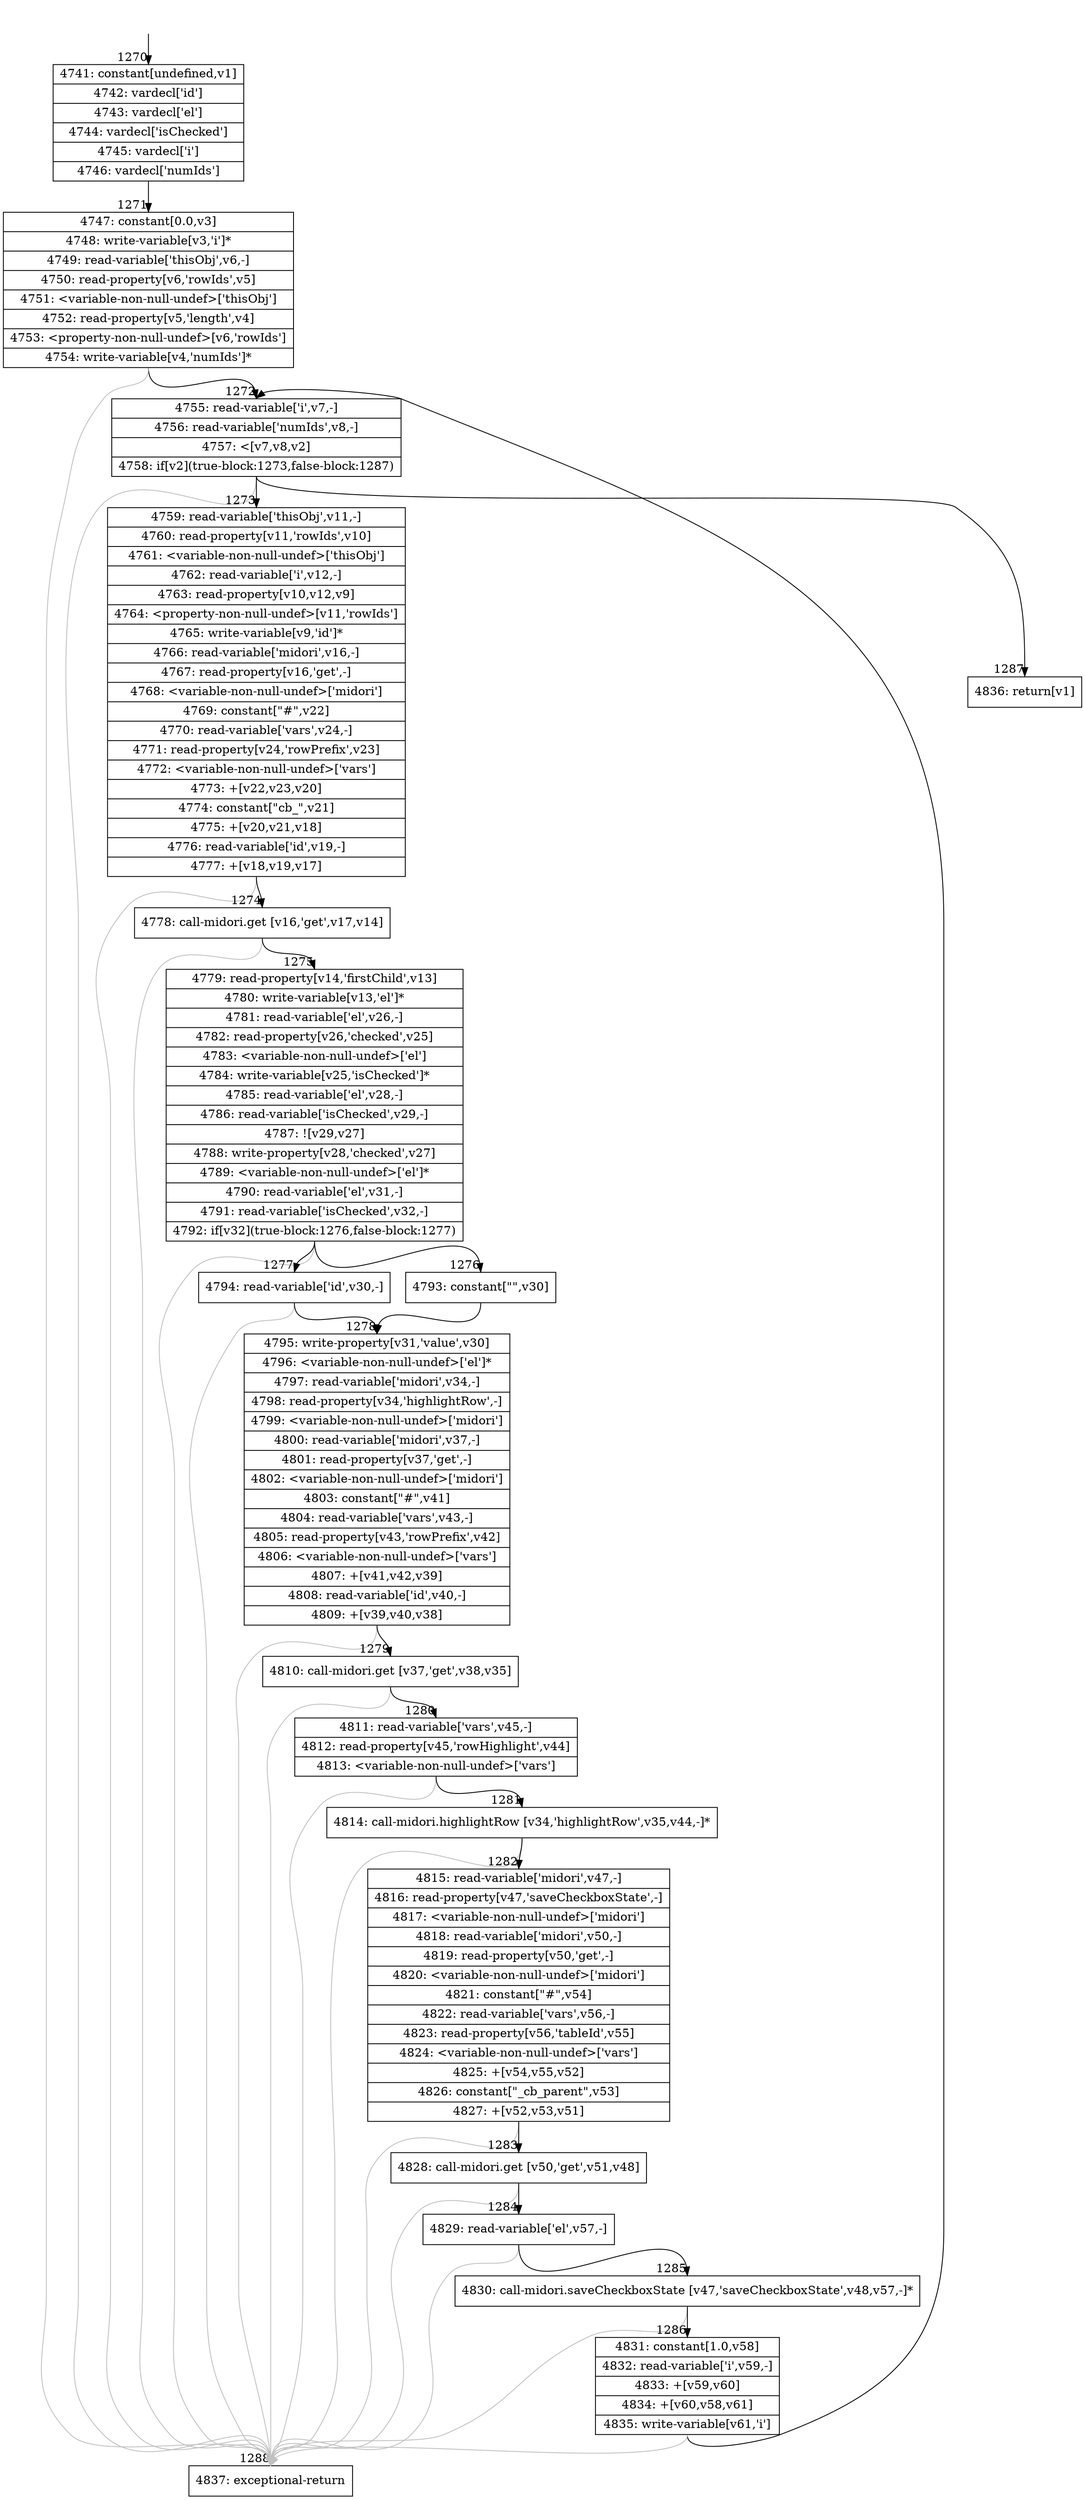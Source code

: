 digraph {
rankdir="TD"
BB_entry75[shape=none,label=""];
BB_entry75 -> BB1270 [tailport=s, headport=n, headlabel="    1270"]
BB1270 [shape=record label="{4741: constant[undefined,v1]|4742: vardecl['id']|4743: vardecl['el']|4744: vardecl['isChecked']|4745: vardecl['i']|4746: vardecl['numIds']}" ] 
BB1270 -> BB1271 [tailport=s, headport=n, headlabel="      1271"]
BB1271 [shape=record label="{4747: constant[0.0,v3]|4748: write-variable[v3,'i']*|4749: read-variable['thisObj',v6,-]|4750: read-property[v6,'rowIds',v5]|4751: \<variable-non-null-undef\>['thisObj']|4752: read-property[v5,'length',v4]|4753: \<property-non-null-undef\>[v6,'rowIds']|4754: write-variable[v4,'numIds']*}" ] 
BB1271 -> BB1272 [tailport=s, headport=n, headlabel="      1272"]
BB1271 -> BB1288 [tailport=s, headport=n, color=gray, headlabel="      1288"]
BB1272 [shape=record label="{4755: read-variable['i',v7,-]|4756: read-variable['numIds',v8,-]|4757: \<[v7,v8,v2]|4758: if[v2](true-block:1273,false-block:1287)}" ] 
BB1272 -> BB1273 [tailport=s, headport=n, headlabel="      1273"]
BB1272 -> BB1287 [tailport=s, headport=n, headlabel="      1287"]
BB1272 -> BB1288 [tailport=s, headport=n, color=gray]
BB1273 [shape=record label="{4759: read-variable['thisObj',v11,-]|4760: read-property[v11,'rowIds',v10]|4761: \<variable-non-null-undef\>['thisObj']|4762: read-variable['i',v12,-]|4763: read-property[v10,v12,v9]|4764: \<property-non-null-undef\>[v11,'rowIds']|4765: write-variable[v9,'id']*|4766: read-variable['midori',v16,-]|4767: read-property[v16,'get',-]|4768: \<variable-non-null-undef\>['midori']|4769: constant[\"#\",v22]|4770: read-variable['vars',v24,-]|4771: read-property[v24,'rowPrefix',v23]|4772: \<variable-non-null-undef\>['vars']|4773: +[v22,v23,v20]|4774: constant[\"cb_\",v21]|4775: +[v20,v21,v18]|4776: read-variable['id',v19,-]|4777: +[v18,v19,v17]}" ] 
BB1273 -> BB1274 [tailport=s, headport=n, headlabel="      1274"]
BB1273 -> BB1288 [tailport=s, headport=n, color=gray]
BB1274 [shape=record label="{4778: call-midori.get [v16,'get',v17,v14]}" ] 
BB1274 -> BB1275 [tailport=s, headport=n, headlabel="      1275"]
BB1274 -> BB1288 [tailport=s, headport=n, color=gray]
BB1275 [shape=record label="{4779: read-property[v14,'firstChild',v13]|4780: write-variable[v13,'el']*|4781: read-variable['el',v26,-]|4782: read-property[v26,'checked',v25]|4783: \<variable-non-null-undef\>['el']|4784: write-variable[v25,'isChecked']*|4785: read-variable['el',v28,-]|4786: read-variable['isChecked',v29,-]|4787: ![v29,v27]|4788: write-property[v28,'checked',v27]|4789: \<variable-non-null-undef\>['el']*|4790: read-variable['el',v31,-]|4791: read-variable['isChecked',v32,-]|4792: if[v32](true-block:1276,false-block:1277)}" ] 
BB1275 -> BB1276 [tailport=s, headport=n, headlabel="      1276"]
BB1275 -> BB1277 [tailport=s, headport=n, headlabel="      1277"]
BB1275 -> BB1288 [tailport=s, headport=n, color=gray]
BB1276 [shape=record label="{4793: constant[\"\",v30]}" ] 
BB1276 -> BB1278 [tailport=s, headport=n, headlabel="      1278"]
BB1277 [shape=record label="{4794: read-variable['id',v30,-]}" ] 
BB1277 -> BB1278 [tailport=s, headport=n]
BB1277 -> BB1288 [tailport=s, headport=n, color=gray]
BB1278 [shape=record label="{4795: write-property[v31,'value',v30]|4796: \<variable-non-null-undef\>['el']*|4797: read-variable['midori',v34,-]|4798: read-property[v34,'highlightRow',-]|4799: \<variable-non-null-undef\>['midori']|4800: read-variable['midori',v37,-]|4801: read-property[v37,'get',-]|4802: \<variable-non-null-undef\>['midori']|4803: constant[\"#\",v41]|4804: read-variable['vars',v43,-]|4805: read-property[v43,'rowPrefix',v42]|4806: \<variable-non-null-undef\>['vars']|4807: +[v41,v42,v39]|4808: read-variable['id',v40,-]|4809: +[v39,v40,v38]}" ] 
BB1278 -> BB1279 [tailport=s, headport=n, headlabel="      1279"]
BB1278 -> BB1288 [tailport=s, headport=n, color=gray]
BB1279 [shape=record label="{4810: call-midori.get [v37,'get',v38,v35]}" ] 
BB1279 -> BB1280 [tailport=s, headport=n, headlabel="      1280"]
BB1279 -> BB1288 [tailport=s, headport=n, color=gray]
BB1280 [shape=record label="{4811: read-variable['vars',v45,-]|4812: read-property[v45,'rowHighlight',v44]|4813: \<variable-non-null-undef\>['vars']}" ] 
BB1280 -> BB1281 [tailport=s, headport=n, headlabel="      1281"]
BB1280 -> BB1288 [tailport=s, headport=n, color=gray]
BB1281 [shape=record label="{4814: call-midori.highlightRow [v34,'highlightRow',v35,v44,-]*}" ] 
BB1281 -> BB1282 [tailport=s, headport=n, headlabel="      1282"]
BB1281 -> BB1288 [tailport=s, headport=n, color=gray]
BB1282 [shape=record label="{4815: read-variable['midori',v47,-]|4816: read-property[v47,'saveCheckboxState',-]|4817: \<variable-non-null-undef\>['midori']|4818: read-variable['midori',v50,-]|4819: read-property[v50,'get',-]|4820: \<variable-non-null-undef\>['midori']|4821: constant[\"#\",v54]|4822: read-variable['vars',v56,-]|4823: read-property[v56,'tableId',v55]|4824: \<variable-non-null-undef\>['vars']|4825: +[v54,v55,v52]|4826: constant[\"_cb_parent\",v53]|4827: +[v52,v53,v51]}" ] 
BB1282 -> BB1283 [tailport=s, headport=n, headlabel="      1283"]
BB1282 -> BB1288 [tailport=s, headport=n, color=gray]
BB1283 [shape=record label="{4828: call-midori.get [v50,'get',v51,v48]}" ] 
BB1283 -> BB1284 [tailport=s, headport=n, headlabel="      1284"]
BB1283 -> BB1288 [tailport=s, headport=n, color=gray]
BB1284 [shape=record label="{4829: read-variable['el',v57,-]}" ] 
BB1284 -> BB1285 [tailport=s, headport=n, headlabel="      1285"]
BB1284 -> BB1288 [tailport=s, headport=n, color=gray]
BB1285 [shape=record label="{4830: call-midori.saveCheckboxState [v47,'saveCheckboxState',v48,v57,-]*}" ] 
BB1285 -> BB1286 [tailport=s, headport=n, headlabel="      1286"]
BB1285 -> BB1288 [tailport=s, headport=n, color=gray]
BB1286 [shape=record label="{4831: constant[1.0,v58]|4832: read-variable['i',v59,-]|4833: +[v59,v60]|4834: +[v60,v58,v61]|4835: write-variable[v61,'i']}" ] 
BB1286 -> BB1272 [tailport=s, headport=n]
BB1286 -> BB1288 [tailport=s, headport=n, color=gray]
BB1287 [shape=record label="{4836: return[v1]}" ] 
BB1288 [shape=record label="{4837: exceptional-return}" ] 
//#$~ 972
}
